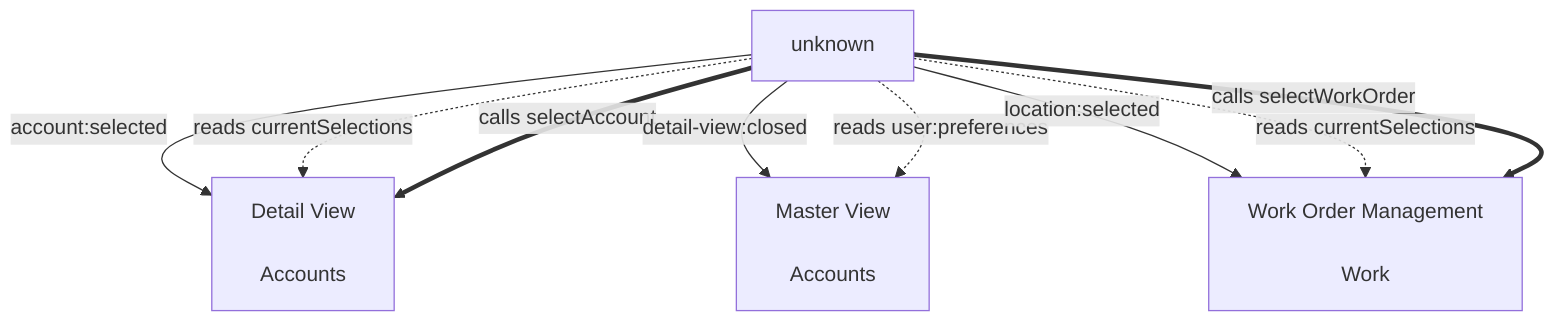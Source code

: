 graph TB
    %% Sub-Module Communication Architecture
    %% Generated: 2025-08-18T11:20:06.370Z
    
    accounts_detail_view["Detail View
 <br/>Accounts"]
    accounts_master_view["Master View
 <br/>Accounts"]
    work_orders_management["Work Order Management
 <br/>Work"]

    unknown -->|account:selected| accounts_detail_view
    unknown -.->|reads currentSelections| accounts_detail_view
    unknown ==>|calls selectAccount| accounts_detail_view
    unknown -->|detail-view:closed| accounts_master_view
    unknown -.->|reads user:preferences| accounts_master_view
    unknown -->|location:selected| work_orders_management
    unknown -.->|reads currentSelections| work_orders_management
    unknown ==>|calls selectWorkOrder| work_orders_management

    %% Styling
    classDef conceptModule fill:#fef3c7,stroke:#f59e0b,stroke-width:2px
    classDef prototypeModule fill:#dbeafe,stroke:#3b82f6,stroke-width:2px
    classDef productionModule fill:#dcfce7,stroke:#22c55e,stroke-width:2px